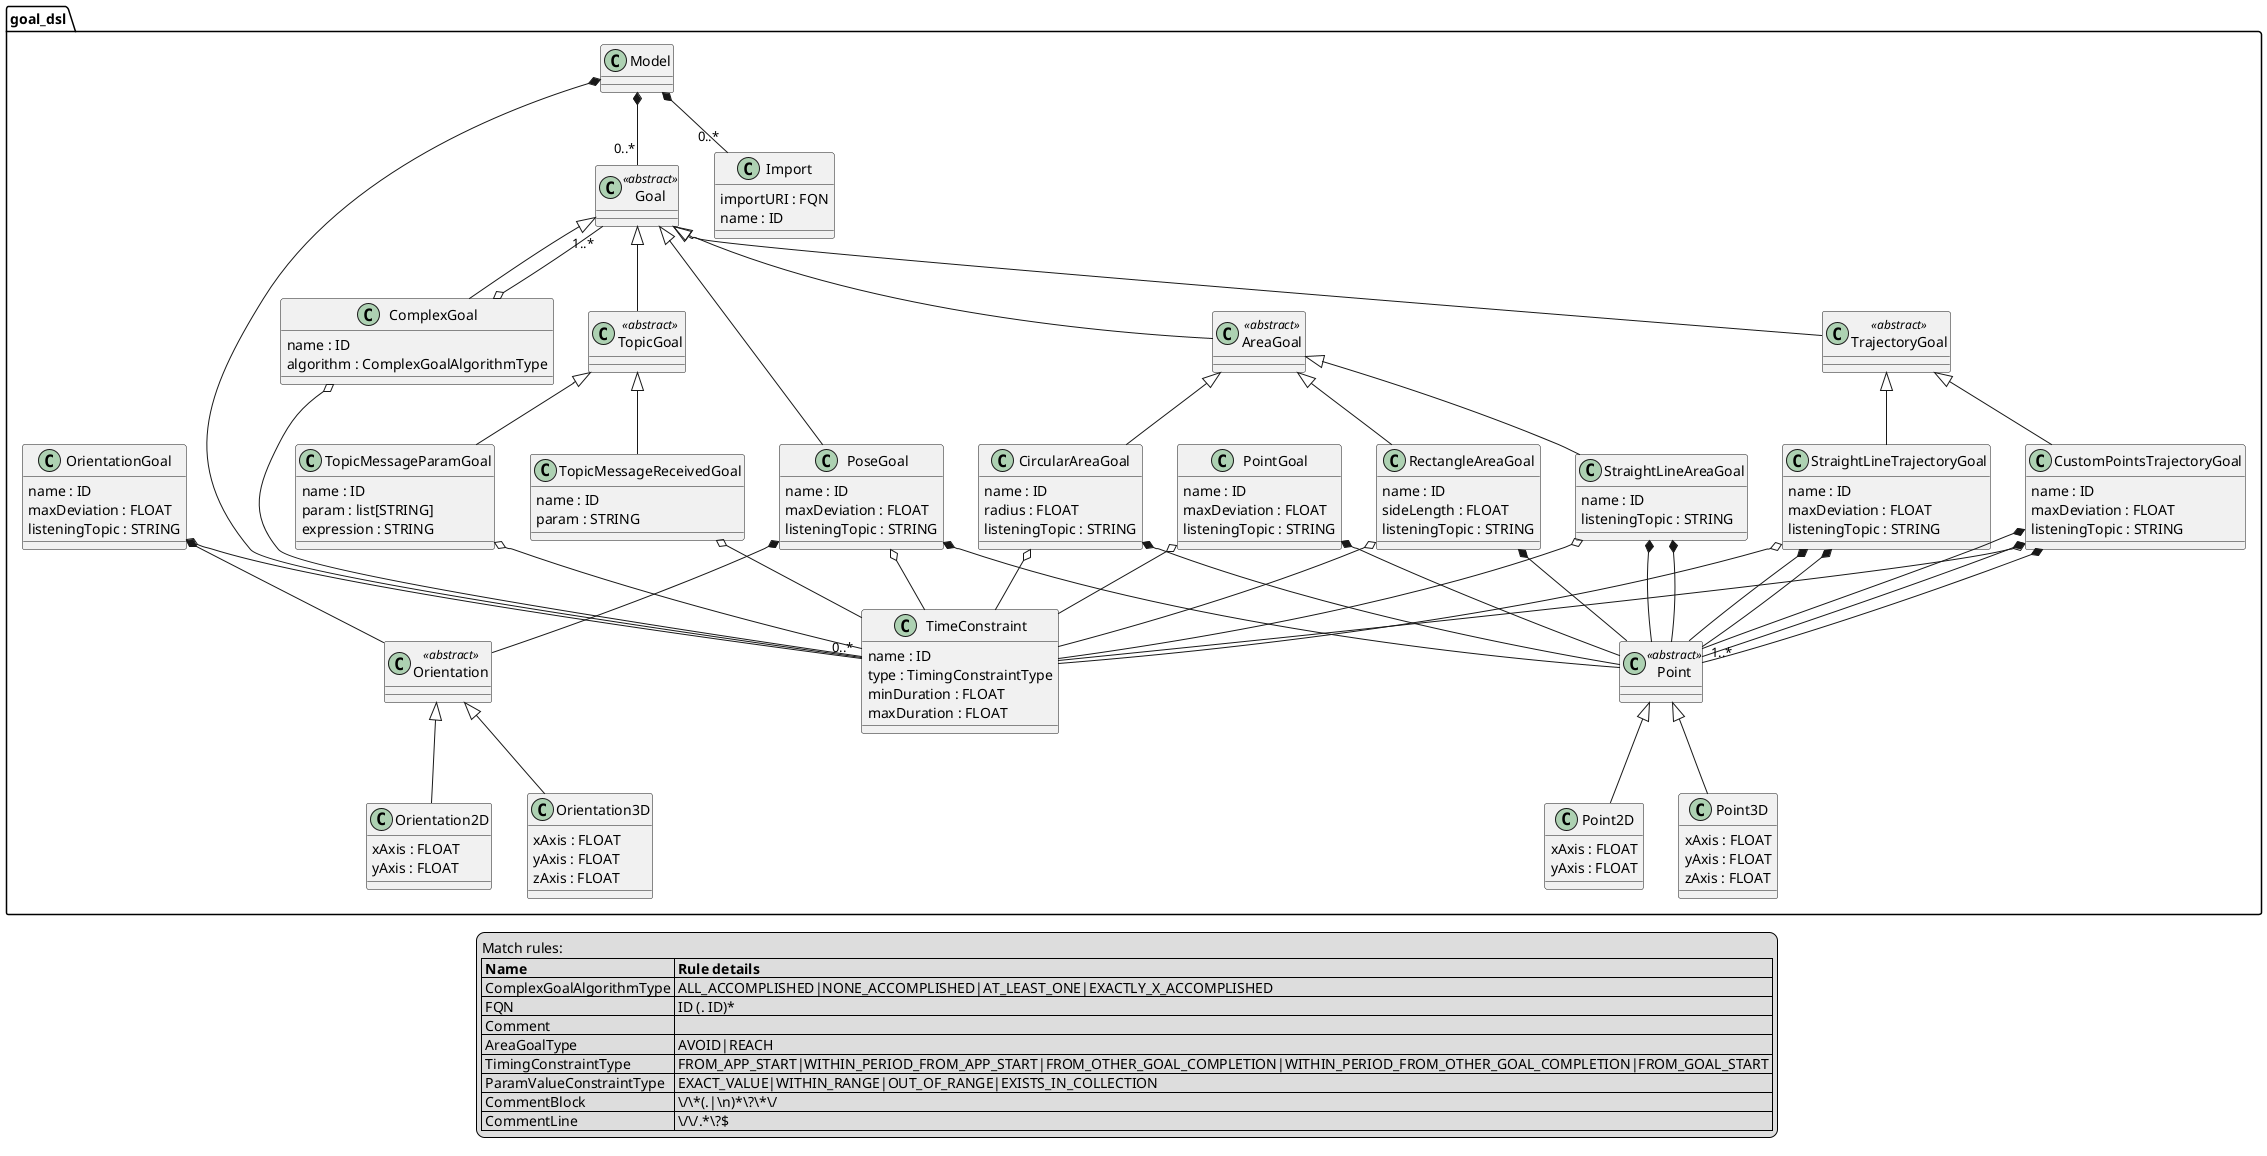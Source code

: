@startuml
set namespaceSeparator .


class goal_dsl.Model  {
}


class goal_dsl.Goal <<abstract>> {
}


class goal_dsl.AreaGoal <<abstract>> {
}


class goal_dsl.PoseGoal  {
  name : ID
  maxDeviation : FLOAT
  listeningTopic : STRING
}


class goal_dsl.TopicGoal <<abstract>> {
}


class goal_dsl.TrajectoryGoal <<abstract>> {
}


class goal_dsl.ComplexGoal  {
  name : ID
  algorithm : ComplexGoalAlgorithmType
}


class goal_dsl.TopicMessageReceivedGoal  {
  name : ID
  param : STRING
}


class goal_dsl.TopicMessageParamGoal  {
  name : ID
  param : list[STRING]
  expression : STRING
}


class goal_dsl.RectangleAreaGoal  {
  name : ID
  sideLength : FLOAT
  listeningTopic : STRING
}


class goal_dsl.CircularAreaGoal  {
  name : ID
  radius : FLOAT
  listeningTopic : STRING
}


class goal_dsl.StraightLineAreaGoal  {
  name : ID
  listeningTopic : STRING
}


class goal_dsl.StraightLineTrajectoryGoal  {
  name : ID
  maxDeviation : FLOAT
  listeningTopic : STRING
}


class goal_dsl.CustomPointsTrajectoryGoal  {
  name : ID
  maxDeviation : FLOAT
  listeningTopic : STRING
}


class goal_dsl.OrientationGoal  {
  name : ID
  maxDeviation : FLOAT
  listeningTopic : STRING
}


class goal_dsl.PointGoal  {
  name : ID
  maxDeviation : FLOAT
  listeningTopic : STRING
}


class goal_dsl.Point <<abstract>> {
}


class goal_dsl.Orientation <<abstract>> {
}


class goal_dsl.Point2D  {
  xAxis : FLOAT
  yAxis : FLOAT
}


class goal_dsl.Point3D  {
  xAxis : FLOAT
  yAxis : FLOAT
  zAxis : FLOAT
}


class goal_dsl.Orientation2D  {
  xAxis : FLOAT
  yAxis : FLOAT
}


class goal_dsl.Orientation3D  {
  xAxis : FLOAT
  yAxis : FLOAT
  zAxis : FLOAT
}


class goal_dsl.TimeConstraint  {
  name : ID
  type : TimingConstraintType
  minDuration : FLOAT
  maxDuration : FLOAT
}


class goal_dsl.Import  {
  importURI : FQN
  name : ID
}


goal_dsl.Model *-- "0..*" goal_dsl.Import
goal_dsl.Model *-- "0..*" goal_dsl.Goal
goal_dsl.Model *-- "0..*" goal_dsl.TimeConstraint
goal_dsl.Goal <|-- goal_dsl.TopicGoal
goal_dsl.Goal <|-- goal_dsl.AreaGoal
goal_dsl.Goal <|-- goal_dsl.PoseGoal
goal_dsl.Goal <|-- goal_dsl.TrajectoryGoal
goal_dsl.Goal <|-- goal_dsl.ComplexGoal
goal_dsl.AreaGoal <|-- goal_dsl.RectangleAreaGoal
goal_dsl.AreaGoal <|-- goal_dsl.CircularAreaGoal
goal_dsl.AreaGoal <|-- goal_dsl.StraightLineAreaGoal
goal_dsl.PoseGoal *-- goal_dsl.Orientation
goal_dsl.PoseGoal *-- goal_dsl.Point
goal_dsl.PoseGoal o-- goal_dsl.TimeConstraint
goal_dsl.TopicGoal <|-- goal_dsl.TopicMessageReceivedGoal
goal_dsl.TopicGoal <|-- goal_dsl.TopicMessageParamGoal
goal_dsl.TrajectoryGoal <|-- goal_dsl.StraightLineTrajectoryGoal
goal_dsl.TrajectoryGoal <|-- goal_dsl.CustomPointsTrajectoryGoal
goal_dsl.ComplexGoal o-- goal_dsl.TimeConstraint
goal_dsl.ComplexGoal o-- "1..*" goal_dsl.Goal
goal_dsl.TopicMessageReceivedGoal o-- goal_dsl.TimeConstraint
goal_dsl.TopicMessageParamGoal o-- goal_dsl.TimeConstraint
goal_dsl.RectangleAreaGoal *-- goal_dsl.Point
goal_dsl.RectangleAreaGoal o-- goal_dsl.TimeConstraint
goal_dsl.CircularAreaGoal *-- goal_dsl.Point
goal_dsl.CircularAreaGoal o-- goal_dsl.TimeConstraint
goal_dsl.StraightLineAreaGoal *-- goal_dsl.Point
goal_dsl.StraightLineAreaGoal *-- goal_dsl.Point
goal_dsl.StraightLineAreaGoal o-- goal_dsl.TimeConstraint
goal_dsl.StraightLineTrajectoryGoal *-- goal_dsl.Point
goal_dsl.StraightLineTrajectoryGoal *-- goal_dsl.Point
goal_dsl.StraightLineTrajectoryGoal o-- goal_dsl.TimeConstraint
goal_dsl.CustomPointsTrajectoryGoal *-- goal_dsl.Point
goal_dsl.CustomPointsTrajectoryGoal *-- goal_dsl.Point
goal_dsl.CustomPointsTrajectoryGoal *-- "1..*" goal_dsl.Point
goal_dsl.CustomPointsTrajectoryGoal o-- goal_dsl.TimeConstraint
goal_dsl.OrientationGoal *-- goal_dsl.Orientation
goal_dsl.OrientationGoal o-- goal_dsl.TimeConstraint
goal_dsl.PointGoal *-- goal_dsl.Point
goal_dsl.PointGoal o-- goal_dsl.TimeConstraint
goal_dsl.Point <|-- goal_dsl.Point2D
goal_dsl.Point <|-- goal_dsl.Point3D
goal_dsl.Orientation <|-- goal_dsl.Orientation2D
goal_dsl.Orientation <|-- goal_dsl.Orientation3D

legend
  Match rules:
  |= Name  |= Rule details |
  | ComplexGoalAlgorithmType | ALL_ACCOMPLISHED\|NONE_ACCOMPLISHED\|AT_LEAST_ONE\|EXACTLY_X_ACCOMPLISHED |
  | FQN | ID (. ID)* |
  | Comment |  |
  | AreaGoalType | AVOID\|REACH |
  | TimingConstraintType | FROM_APP_START\|WITHIN_PERIOD_FROM_APP_START\|FROM_OTHER_GOAL_COMPLETION\|WITHIN_PERIOD_FROM_OTHER_GOAL_COMPLETION\|FROM_GOAL_START |
  | ParamValueConstraintType | EXACT_VALUE\|WITHIN_RANGE\|OUT_OF_RANGE\|EXISTS_IN_COLLECTION |
  | CommentBlock | \\/\\*(.\|\\n)*\?\\*\\/ |
  | CommentLine | \\/\\/.*\?$ |
end legend

@enduml
